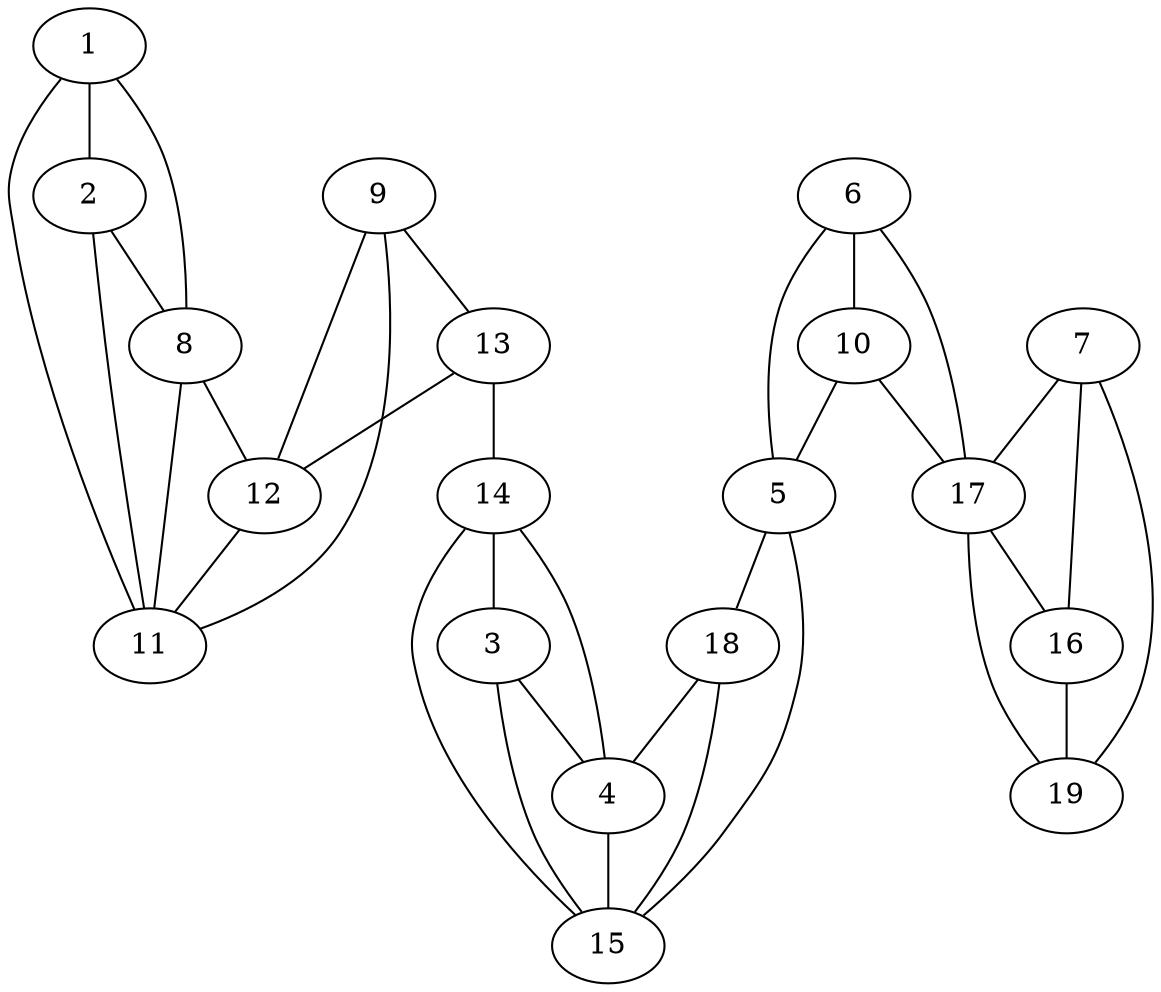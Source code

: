 graph pdb1zsc {
	1	 [aaLength=7,
		sequence=EHWHKDF,
		type=0];
	2	 [aaLength=4,
		sequence=IAKG,
		type=0];
	1 -- 2	 [distance0="8.0",
		frequency=1,
		type0=1];
	8	 [aaLength=4,
		sequence=SVSY,
		type=1];
	1 -- 8	 [distance0="34.0",
		frequency=1,
		type0=2];
	11	 [aaLength=6,
		sequence=LRILNN,
		type=1];
	1 -- 11	 [distance0="43.0",
		frequency=1,
		type0=3];
	2 -- 8	 [distance0="26.0",
		distance1="0.0",
		frequency=2,
		type0=2,
		type1=4];
	2 -- 11	 [distance0="35.0",
		frequency=1,
		type0=3];
	3	 [aaLength=4,
		sequence=KYGD,
		type=0];
	4	 [aaLength=6,
		sequence=KAVQQP,
		type=0];
	3 -- 4	 [distance0="6.0",
		distance1="0.0",
		frequency=2,
		type0=1,
		type1=4];
	15	 [aaLength=8,
		sequence=VLGIFLKV,
		type=1];
	3 -- 15	 [distance0="16.0",
		frequency=1,
		type0=3];
	4 -- 15	 [distance0="10.0",
		frequency=1,
		type0=2];
	5	 [aaLength=13,
		sequence=LQKVVDVLDSIKT,
		type=0];
	5 -- 15	 [distance0="14.0",
		frequency=1,
		type0=1];
	18	 [aaLength=5,
		sequence=VLGIF,
		type=1];
	5 -- 18	 [distance0="14.0",
		frequency=1,
		type0=2];
	6	 [aaLength=4,
		sequence=GLLP,
		type=0];
	6 -- 5	 [distance0="26.0",
		frequency=1,
		type0=3];
	10	 [aaLength=3,
		sequence=DFT,
		type=1];
	6 -- 10	 [distance0="8.0",
		frequency=1,
		type0=1];
	7	 [aaLength=9,
		sequence=QVLKFRKLN,
		type=0];
	16	 [aaLength=6,
		sequence=WIVLKE,
		type=1];
	7 -- 16	 [distance0="13.0",
		frequency=1,
		type0=1];
	17	 [aaLength=6,
		sequence=TYPGSL,
		type=1];
	7 -- 17	 [distance0="29.0",
		frequency=1,
		type0=3];
	19	 [aaLength=5,
		sequence=WIVLK,
		type=1];
	7 -- 19	 [distance0="13.0",
		frequency=1,
		type0=2];
	8 -- 11	 [distance0="9.0",
		distance1="0.0",
		frequency=2,
		type0=1,
		type1=4];
	12	 [aaLength=5,
		sequence=NVEFD,
		type=1];
	8 -- 12	 [distance0="19.0",
		frequency=1,
		type0=2];
	9	 [aaLength=4,
		sequence=LKGG,
		type=1];
	13	 [aaLength=10,
		sequence=RLIQFHFHWG,
		type=1];
	9 -- 13	 [distance0="10.0",
		distance1="0.0",
		frequency=2,
		type0=1,
		type1=4];
	9 -- 11	 [distance0="22.0",
		frequency=1,
		type0=3];
	9 -- 12	 [distance0="12.0",
		frequency=1,
		type0=2];
	10 -- 5	 [distance0="18.0",
		frequency=1,
		type0=2];
	10 -- 17	 [distance0="18.0",
		frequency=1,
		type0=3];
	12 -- 11	 [distance0="10.0",
		frequency=1,
		type0=1];
	13 -- 12	 [distance0="22.0",
		frequency=1,
		type0=2];
	14	 [aaLength=9,
		sequence=QLHLVHWNT,
		type=1];
	13 -- 14	 [distance0="28.0",
		distance1="0.0",
		frequency=2,
		type0=3,
		type1=4];
	14 -- 4	 [distance0="15.0",
		frequency=1,
		type0=2];
	14 -- 3	 [distance0="9.0",
		distance1="0.0",
		frequency=2,
		type0=1,
		type1=5];
	14 -- 15	 [distance0="25.0",
		frequency=1,
		type0=3];
	16 -- 19	 [distance0="0.0",
		distance1="0.0",
		frequency=2,
		type0=1,
		type1=5];
	17 -- 6	 [distance0="10.0",
		frequency=1,
		type0=1];
	17 -- 16	 [distance0="16.0",
		distance1="0.0",
		frequency=2,
		type0=2,
		type1=4];
	17 -- 19	 [distance0="16.0",
		frequency=1,
		type0=3];
	18 -- 4	 [distance0="10.0",
		frequency=1,
		type0=2];
	18 -- 15	 [distance0="0.0",
		frequency=1,
		type0=5];
}
